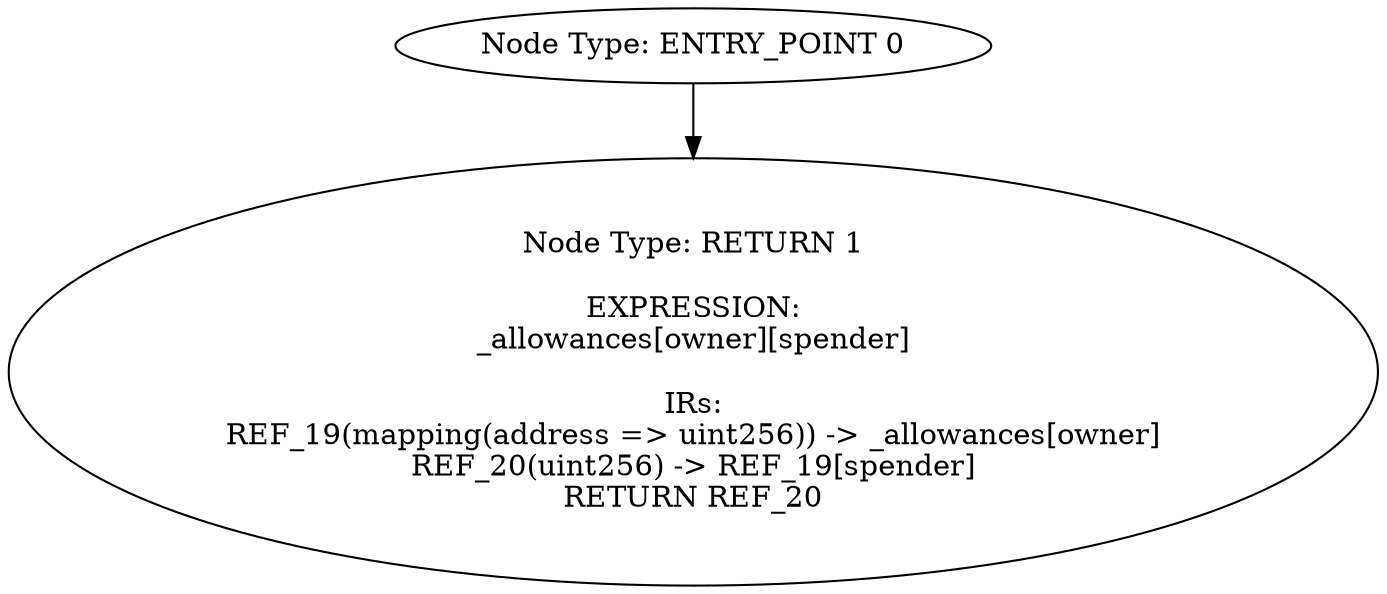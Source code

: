 digraph{
0[label="Node Type: ENTRY_POINT 0
"];
0->1;
1[label="Node Type: RETURN 1

EXPRESSION:
_allowances[owner][spender]

IRs:
REF_19(mapping(address => uint256)) -> _allowances[owner]
REF_20(uint256) -> REF_19[spender]
RETURN REF_20"];
}
